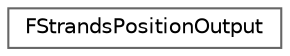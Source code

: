 digraph "Graphical Class Hierarchy"
{
 // INTERACTIVE_SVG=YES
 // LATEX_PDF_SIZE
  bgcolor="transparent";
  edge [fontname=Helvetica,fontsize=10,labelfontname=Helvetica,labelfontsize=10];
  node [fontname=Helvetica,fontsize=10,shape=box,height=0.2,width=0.4];
  rankdir="LR";
  Node0 [id="Node000000",label="FStrandsPositionOutput",height=0.2,width=0.4,color="grey40", fillcolor="white", style="filled",URL="$df/d77/structFStrandsPositionOutput.html",tooltip=" "];
}
